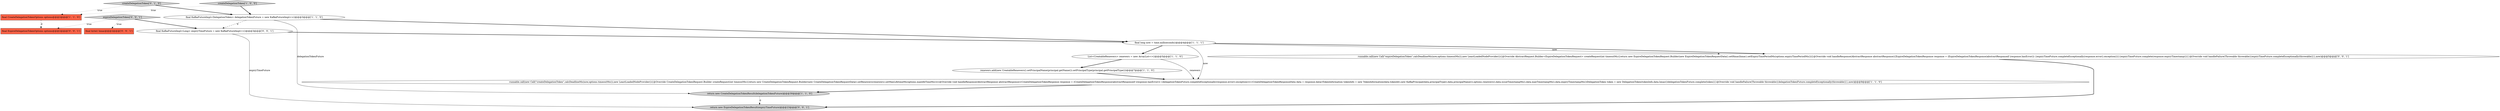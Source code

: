 digraph {
2 [style = filled, label = "List<CreatableRenewers> renewers = new ArrayList<>()@@@5@@@['1', '1', '0']", fillcolor = white, shape = ellipse image = "AAA0AAABBB1BBB"];
4 [style = filled, label = "renewers.add(new CreatableRenewers().setPrincipalName(principal.getName()).setPrincipalType(principal.getPrincipalType()))@@@7@@@['1', '1', '0']", fillcolor = white, shape = ellipse image = "AAA0AAABBB1BBB"];
5 [style = filled, label = "runnable.call(new Call(\"createDelegationToken\",calcDeadlineMs(now,options.timeoutMs()),new LeastLoadedNodeProvider()){@Override CreateDelegationTokenRequest.Builder createRequest(int timeoutMs){return new CreateDelegationTokenRequest.Builder(new CreateDelegationTokenRequestData().setRenewers(renewers).setMaxLifetimeMs(options.maxlifeTimeMs()))}@Override void handleResponse(AbstractResponse abstractResponse){CreateDelegationTokenResponse response = (CreateDelegationTokenResponse)abstractResponseif (response.hasError()) {delegationTokenFuture.completeExceptionally(response.error().exception())}{CreateDelegationTokenResponseData data = response.data()TokenInformation tokenInfo = new TokenInformation(data.tokenId(),new KafkaPrincipal(data.principalType(),data.principalName()),options.renewers(),data.issueTimestampMs(),data.maxTimestampMs(),data.expiryTimestampMs())DelegationToken token = new DelegationToken(tokenInfo,data.hmac())delegationTokenFuture.complete(token)}}@Override void handleFailure(Throwable throwable){delegationTokenFuture.completeExceptionally(throwable)}},now)@@@9@@@['1', '1', '0']", fillcolor = white, shape = ellipse image = "AAA0AAABBB1BBB"];
0 [style = filled, label = "final KafkaFutureImpl<DelegationToken> delegationTokenFuture = new KafkaFutureImpl<>()@@@3@@@['1', '1', '0']", fillcolor = white, shape = ellipse image = "AAA0AAABBB1BBB"];
8 [style = filled, label = "createDelegationToken['0', '1', '0']", fillcolor = lightgray, shape = diamond image = "AAA0AAABBB2BBB"];
14 [style = filled, label = "expireDelegationToken['0', '0', '1']", fillcolor = lightgray, shape = diamond image = "AAA0AAABBB3BBB"];
12 [style = filled, label = "runnable.call(new Call(\"expireDelegationToken\",calcDeadlineMs(now,options.timeoutMs()),new LeastLoadedNodeProvider()){@Override AbstractRequest.Builder<ExpireDelegationTokenRequest> createRequest(int timeoutMs){return new ExpireDelegationTokenRequest.Builder(new ExpireDelegationTokenRequestData().setHmac(hmac).setExpiryTimePeriodMs(options.expiryTimePeriodMs()))}@Override void handleResponse(AbstractResponse abstractResponse){ExpireDelegationTokenResponse response = (ExpireDelegationTokenResponse)abstractResponseif (response.hasError()) {expiryTimeFuture.completeExceptionally(response.error().exception())}{expiryTimeFuture.complete(response.expiryTimestamp())}}@Override void handleFailure(Throwable throwable){expiryTimeFuture.completeExceptionally(throwable)}},now)@@@5@@@['0', '0', '1']", fillcolor = white, shape = ellipse image = "AAA0AAABBB3BBB"];
10 [style = filled, label = "final ExpireDelegationTokenOptions options@@@2@@@['0', '0', '1']", fillcolor = tomato, shape = box image = "AAA0AAABBB3BBB"];
13 [style = filled, label = "final KafkaFutureImpl<Long> expiryTimeFuture = new KafkaFutureImpl<>()@@@3@@@['0', '0', '1']", fillcolor = white, shape = ellipse image = "AAA0AAABBB3BBB"];
7 [style = filled, label = "return new CreateDelegationTokenResult(delegationTokenFuture)@@@30@@@['1', '1', '0']", fillcolor = lightgray, shape = ellipse image = "AAA0AAABBB1BBB"];
1 [style = filled, label = "final CreateDelegationTokenOptions options@@@2@@@['1', '1', '0']", fillcolor = tomato, shape = box image = "AAA0AAABBB1BBB"];
9 [style = filled, label = "final byte(( hmac@@@2@@@['0', '0', '1']", fillcolor = tomato, shape = box image = "AAA0AAABBB3BBB"];
3 [style = filled, label = "createDelegationToken['1', '0', '0']", fillcolor = lightgray, shape = diamond image = "AAA0AAABBB1BBB"];
11 [style = filled, label = "return new ExpireDelegationTokenResult(expiryTimeFuture)@@@23@@@['0', '0', '1']", fillcolor = lightgray, shape = ellipse image = "AAA0AAABBB3BBB"];
6 [style = filled, label = "final long now = time.milliseconds()@@@4@@@['1', '1', '1']", fillcolor = white, shape = ellipse image = "AAA0AAABBB1BBB"];
0->7 [style = solid, label="delegationTokenFuture"];
0->6 [style = bold, label=""];
12->11 [style = bold, label=""];
7->11 [style = dashed, label="0"];
1->10 [style = dashed, label="0"];
2->4 [style = bold, label=""];
14->10 [style = dotted, label="true"];
3->0 [style = bold, label=""];
2->5 [style = solid, label="renewers"];
6->2 [style = bold, label=""];
8->0 [style = bold, label=""];
8->1 [style = dotted, label="true"];
13->11 [style = solid, label="expiryTimeFuture"];
0->13 [style = dashed, label="0"];
6->5 [style = solid, label="now"];
5->7 [style = bold, label=""];
14->9 [style = dotted, label="true"];
14->13 [style = bold, label=""];
13->6 [style = bold, label=""];
6->12 [style = solid, label="now"];
4->5 [style = bold, label=""];
3->1 [style = dotted, label="true"];
6->12 [style = bold, label=""];
}

